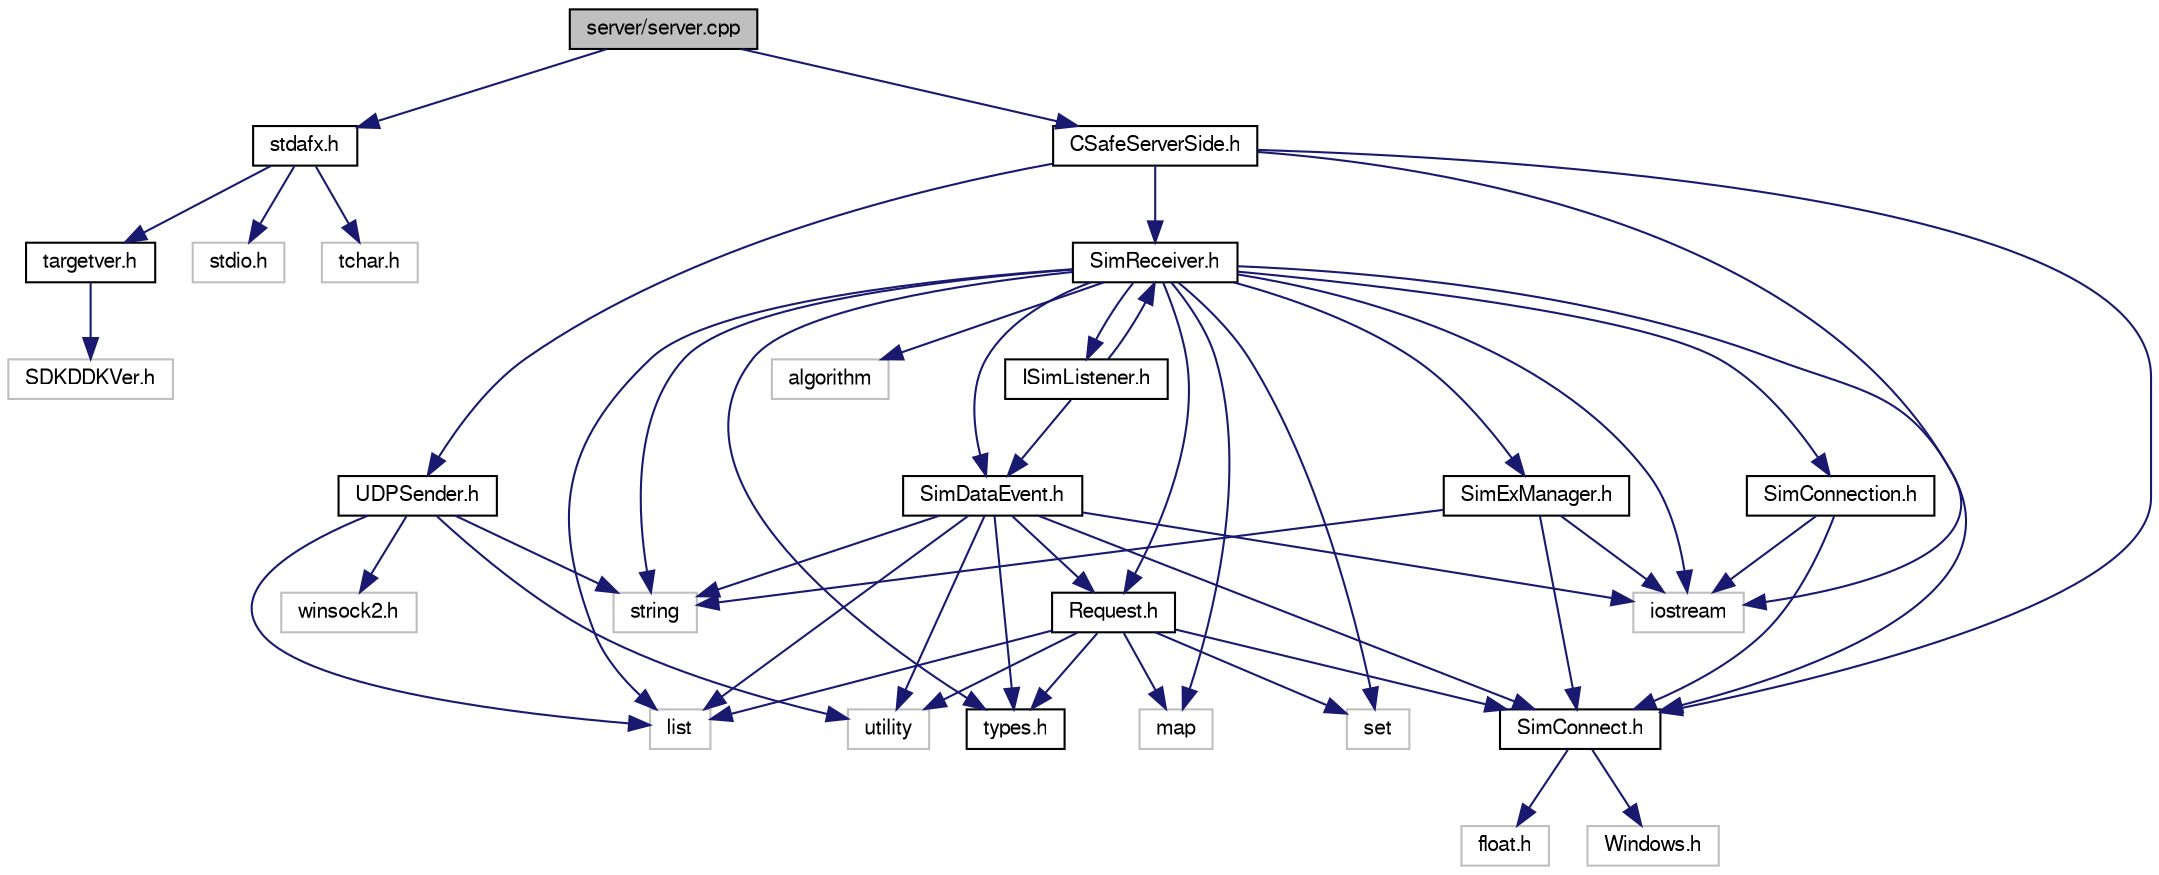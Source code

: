 digraph "server/server.cpp"
{
  bgcolor="transparent";
  edge [fontname="FreeSans",fontsize="10",labelfontname="FreeSans",labelfontsize="10"];
  node [fontname="FreeSans",fontsize="10",shape=record];
  Node1 [label="server/server.cpp",height=0.2,width=0.4,color="black", fillcolor="grey75", style="filled" fontcolor="black"];
  Node1 -> Node2 [color="midnightblue",fontsize="10",style="solid",fontname="FreeSans"];
  Node2 [label="stdafx.h",height=0.2,width=0.4,color="black",URL="$server_2stdafx_8h.html"];
  Node2 -> Node3 [color="midnightblue",fontsize="10",style="solid",fontname="FreeSans"];
  Node3 [label="targetver.h",height=0.2,width=0.4,color="black",URL="$server_2targetver_8h.html"];
  Node3 -> Node4 [color="midnightblue",fontsize="10",style="solid",fontname="FreeSans"];
  Node4 [label="SDKDDKVer.h",height=0.2,width=0.4,color="grey75"];
  Node2 -> Node5 [color="midnightblue",fontsize="10",style="solid",fontname="FreeSans"];
  Node5 [label="stdio.h",height=0.2,width=0.4,color="grey75"];
  Node2 -> Node6 [color="midnightblue",fontsize="10",style="solid",fontname="FreeSans"];
  Node6 [label="tchar.h",height=0.2,width=0.4,color="grey75"];
  Node1 -> Node7 [color="midnightblue",fontsize="10",style="solid",fontname="FreeSans"];
  Node7 [label="CSafeServerSide.h",height=0.2,width=0.4,color="black",URL="$CSafeServerSide_8h.html"];
  Node7 -> Node8 [color="midnightblue",fontsize="10",style="solid",fontname="FreeSans"];
  Node8 [label="UDPSender.h",height=0.2,width=0.4,color="black",URL="$UDPSender_8h.html"];
  Node8 -> Node9 [color="midnightblue",fontsize="10",style="solid",fontname="FreeSans"];
  Node9 [label="string",height=0.2,width=0.4,color="grey75"];
  Node8 -> Node10 [color="midnightblue",fontsize="10",style="solid",fontname="FreeSans"];
  Node10 [label="list",height=0.2,width=0.4,color="grey75"];
  Node8 -> Node11 [color="midnightblue",fontsize="10",style="solid",fontname="FreeSans"];
  Node11 [label="utility",height=0.2,width=0.4,color="grey75"];
  Node8 -> Node12 [color="midnightblue",fontsize="10",style="solid",fontname="FreeSans"];
  Node12 [label="winsock2.h",height=0.2,width=0.4,color="grey75"];
  Node7 -> Node13 [color="midnightblue",fontsize="10",style="solid",fontname="FreeSans"];
  Node13 [label="SimReceiver.h",height=0.2,width=0.4,color="black",URL="$SimReceiver_8h.html",tooltip="Header for the class SimReceiver. "];
  Node13 -> Node14 [color="midnightblue",fontsize="10",style="solid",fontname="FreeSans"];
  Node14 [label="SimConnect.h",height=0.2,width=0.4,color="black",URL="$SimConnect_8h.html"];
  Node14 -> Node15 [color="midnightblue",fontsize="10",style="solid",fontname="FreeSans"];
  Node15 [label="float.h",height=0.2,width=0.4,color="grey75"];
  Node14 -> Node16 [color="midnightblue",fontsize="10",style="solid",fontname="FreeSans"];
  Node16 [label="Windows.h",height=0.2,width=0.4,color="grey75"];
  Node13 -> Node17 [color="midnightblue",fontsize="10",style="solid",fontname="FreeSans"];
  Node17 [label="types.h",height=0.2,width=0.4,color="black",URL="$types_8h.html"];
  Node13 -> Node18 [color="midnightblue",fontsize="10",style="solid",fontname="FreeSans"];
  Node18 [label="ISimListener.h",height=0.2,width=0.4,color="black",URL="$ISimListener_8h.html"];
  Node18 -> Node19 [color="midnightblue",fontsize="10",style="solid",fontname="FreeSans"];
  Node19 [label="SimDataEvent.h",height=0.2,width=0.4,color="black",URL="$SimDataEvent_8h.html"];
  Node19 -> Node14 [color="midnightblue",fontsize="10",style="solid",fontname="FreeSans"];
  Node19 -> Node17 [color="midnightblue",fontsize="10",style="solid",fontname="FreeSans"];
  Node19 -> Node20 [color="midnightblue",fontsize="10",style="solid",fontname="FreeSans"];
  Node20 [label="Request.h",height=0.2,width=0.4,color="black",URL="$Request_8h.html"];
  Node20 -> Node21 [color="midnightblue",fontsize="10",style="solid",fontname="FreeSans"];
  Node21 [label="map",height=0.2,width=0.4,color="grey75"];
  Node20 -> Node11 [color="midnightblue",fontsize="10",style="solid",fontname="FreeSans"];
  Node20 -> Node22 [color="midnightblue",fontsize="10",style="solid",fontname="FreeSans"];
  Node22 [label="set",height=0.2,width=0.4,color="grey75"];
  Node20 -> Node10 [color="midnightblue",fontsize="10",style="solid",fontname="FreeSans"];
  Node20 -> Node17 [color="midnightblue",fontsize="10",style="solid",fontname="FreeSans"];
  Node20 -> Node14 [color="midnightblue",fontsize="10",style="solid",fontname="FreeSans"];
  Node19 -> Node11 [color="midnightblue",fontsize="10",style="solid",fontname="FreeSans"];
  Node19 -> Node9 [color="midnightblue",fontsize="10",style="solid",fontname="FreeSans"];
  Node19 -> Node10 [color="midnightblue",fontsize="10",style="solid",fontname="FreeSans"];
  Node19 -> Node23 [color="midnightblue",fontsize="10",style="solid",fontname="FreeSans"];
  Node23 [label="iostream",height=0.2,width=0.4,color="grey75"];
  Node18 -> Node13 [color="midnightblue",fontsize="10",style="solid",fontname="FreeSans"];
  Node13 -> Node20 [color="midnightblue",fontsize="10",style="solid",fontname="FreeSans"];
  Node13 -> Node19 [color="midnightblue",fontsize="10",style="solid",fontname="FreeSans"];
  Node13 -> Node24 [color="midnightblue",fontsize="10",style="solid",fontname="FreeSans"];
  Node24 [label="SimExManager.h",height=0.2,width=0.4,color="black",URL="$SimExManager_8h.html"];
  Node24 -> Node14 [color="midnightblue",fontsize="10",style="solid",fontname="FreeSans"];
  Node24 -> Node23 [color="midnightblue",fontsize="10",style="solid",fontname="FreeSans"];
  Node24 -> Node9 [color="midnightblue",fontsize="10",style="solid",fontname="FreeSans"];
  Node13 -> Node25 [color="midnightblue",fontsize="10",style="solid",fontname="FreeSans"];
  Node25 [label="SimConnection.h",height=0.2,width=0.4,color="black",URL="$SimConnection_8h.html"];
  Node25 -> Node14 [color="midnightblue",fontsize="10",style="solid",fontname="FreeSans"];
  Node25 -> Node23 [color="midnightblue",fontsize="10",style="solid",fontname="FreeSans"];
  Node13 -> Node23 [color="midnightblue",fontsize="10",style="solid",fontname="FreeSans"];
  Node13 -> Node9 [color="midnightblue",fontsize="10",style="solid",fontname="FreeSans"];
  Node13 -> Node22 [color="midnightblue",fontsize="10",style="solid",fontname="FreeSans"];
  Node13 -> Node21 [color="midnightblue",fontsize="10",style="solid",fontname="FreeSans"];
  Node13 -> Node10 [color="midnightblue",fontsize="10",style="solid",fontname="FreeSans"];
  Node13 -> Node26 [color="midnightblue",fontsize="10",style="solid",fontname="FreeSans"];
  Node26 [label="algorithm",height=0.2,width=0.4,color="grey75"];
  Node7 -> Node14 [color="midnightblue",fontsize="10",style="solid",fontname="FreeSans"];
  Node7 -> Node23 [color="midnightblue",fontsize="10",style="solid",fontname="FreeSans"];
}

